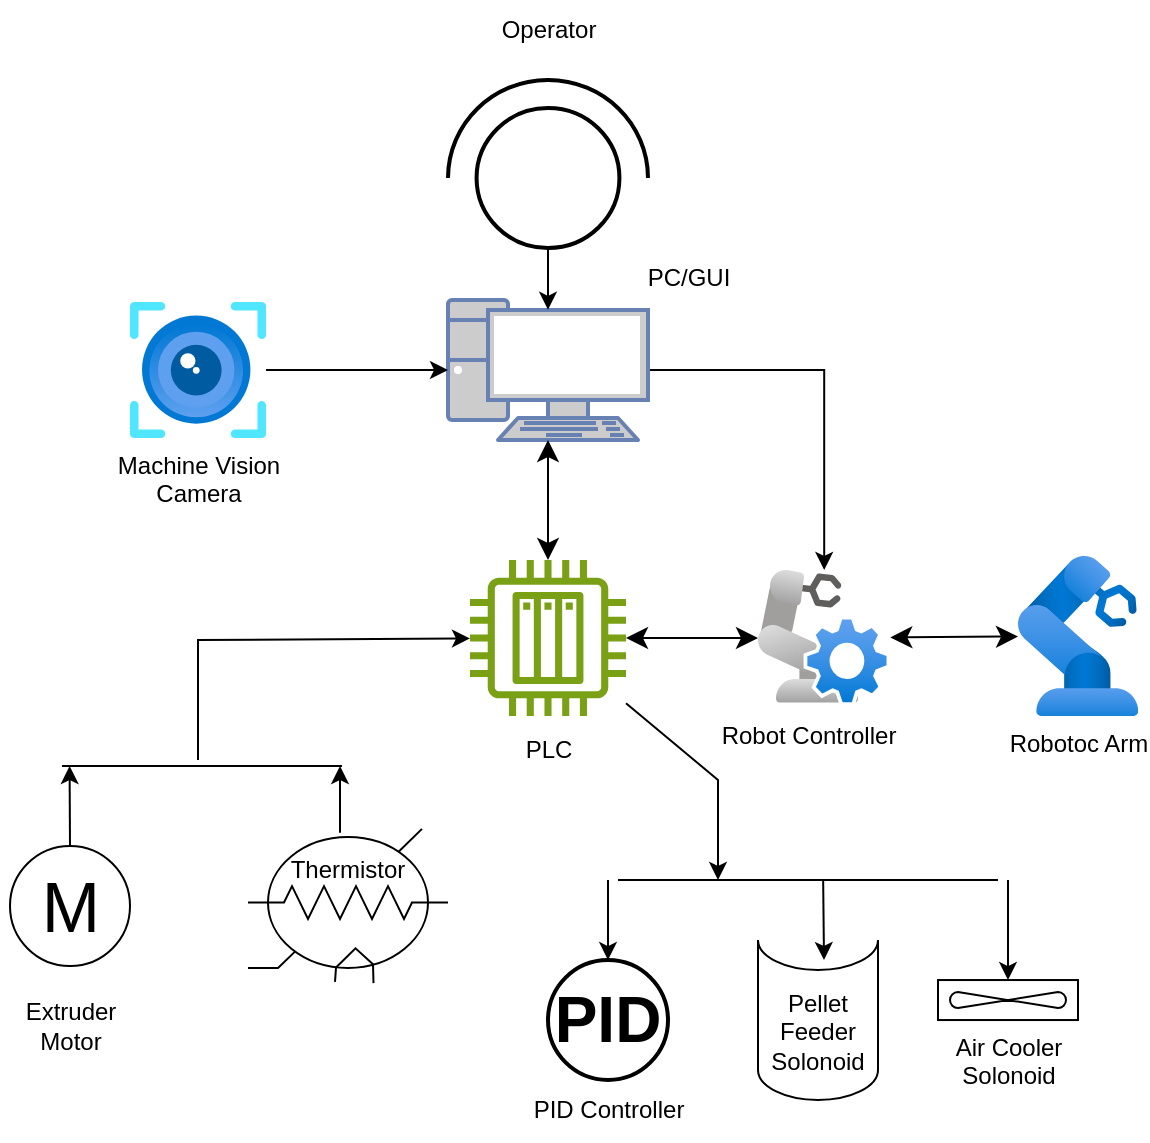 <mxfile version="24.7.5">
  <diagram name="Page-1" id="_oMAdmHaMSJ9Y0RZSQZ6">
    <mxGraphModel dx="1114" dy="1027" grid="1" gridSize="10" guides="1" tooltips="1" connect="1" arrows="1" fold="1" page="1" pageScale="1" pageWidth="600" pageHeight="600" math="0" shadow="0">
      <root>
        <mxCell id="0" />
        <mxCell id="1" parent="0" />
        <mxCell id="IkPdrwCzYwlicsJ2BRZx-9" style="edgeStyle=orthogonalEdgeStyle;rounded=0;orthogonalLoop=1;jettySize=auto;html=1;exitX=1;exitY=0.5;exitDx=0;exitDy=0;exitPerimeter=0;" edge="1" parent="1" source="IkPdrwCzYwlicsJ2BRZx-1" target="IkPdrwCzYwlicsJ2BRZx-3">
          <mxGeometry relative="1" as="geometry" />
        </mxCell>
        <mxCell id="IkPdrwCzYwlicsJ2BRZx-1" value="" style="fontColor=#0066CC;verticalAlign=top;verticalLabelPosition=bottom;labelPosition=center;align=center;html=1;outlineConnect=0;fillColor=#CCCCCC;strokeColor=#6881B3;gradientColor=none;gradientDirection=north;strokeWidth=2;shape=mxgraph.networks.pc;" vertex="1" parent="1">
          <mxGeometry x="239" y="160" width="100" height="70" as="geometry" />
        </mxCell>
        <mxCell id="IkPdrwCzYwlicsJ2BRZx-2" value="" style="sketch=0;outlineConnect=0;fontColor=#232F3E;gradientColor=none;fillColor=#7AA116;strokeColor=none;dashed=0;verticalLabelPosition=bottom;verticalAlign=top;align=center;html=1;fontSize=12;fontStyle=0;aspect=fixed;pointerEvents=1;shape=mxgraph.aws4.iot_thing_plc;" vertex="1" parent="1">
          <mxGeometry x="250" y="290" width="78" height="78" as="geometry" />
        </mxCell>
        <mxCell id="IkPdrwCzYwlicsJ2BRZx-3" value="" style="image;aspect=fixed;html=1;points=[];align=center;fontSize=12;image=img/lib/azure2/other/Defender_Robot_Controller.svg;" vertex="1" parent="1">
          <mxGeometry x="394" y="295" width="66.16" height="68" as="geometry" />
        </mxCell>
        <mxCell id="IkPdrwCzYwlicsJ2BRZx-4" value="Robotoc Arm" style="image;aspect=fixed;html=1;points=[];align=center;fontSize=12;image=img/lib/azure2/other/Defender_Industrial_Robot.svg;" vertex="1" parent="1">
          <mxGeometry x="524" y="288" width="60.1" height="80" as="geometry" />
        </mxCell>
        <mxCell id="IkPdrwCzYwlicsJ2BRZx-5" value="Machine Vision&lt;div&gt;Camera&lt;/div&gt;" style="image;aspect=fixed;html=1;points=[];align=center;fontSize=12;image=img/lib/azure2/ai_machine_learning/Computer_Vision.svg;" vertex="1" parent="1">
          <mxGeometry x="80" y="161" width="68" height="68" as="geometry" />
        </mxCell>
        <mxCell id="IkPdrwCzYwlicsJ2BRZx-11" value="" style="edgeStyle=none;orthogonalLoop=1;jettySize=auto;html=1;endArrow=classic;startArrow=classic;endSize=8;startSize=8;rounded=0;entryX=0.5;entryY=1;entryDx=0;entryDy=0;entryPerimeter=0;" edge="1" parent="1" source="IkPdrwCzYwlicsJ2BRZx-2" target="IkPdrwCzYwlicsJ2BRZx-1">
          <mxGeometry width="100" relative="1" as="geometry">
            <mxPoint x="34" y="-50" as="sourcePoint" />
            <mxPoint x="134" y="-50" as="targetPoint" />
            <Array as="points" />
          </mxGeometry>
        </mxCell>
        <mxCell id="IkPdrwCzYwlicsJ2BRZx-13" value="" style="edgeStyle=none;orthogonalLoop=1;jettySize=auto;html=1;endArrow=classic;startArrow=classic;endSize=8;startSize=8;rounded=0;" edge="1" parent="1" source="IkPdrwCzYwlicsJ2BRZx-2" target="IkPdrwCzYwlicsJ2BRZx-3">
          <mxGeometry width="100" relative="1" as="geometry">
            <mxPoint x="284" y="460" as="sourcePoint" />
            <mxPoint x="384" y="460" as="targetPoint" />
            <Array as="points" />
          </mxGeometry>
        </mxCell>
        <mxCell id="IkPdrwCzYwlicsJ2BRZx-51" style="edgeStyle=none;rounded=0;orthogonalLoop=1;jettySize=auto;html=1;exitX=0.5;exitY=0;exitDx=0;exitDy=0;" edge="1" parent="1" source="IkPdrwCzYwlicsJ2BRZx-16">
          <mxGeometry relative="1" as="geometry">
            <mxPoint x="49.793" y="393" as="targetPoint" />
          </mxGeometry>
        </mxCell>
        <mxCell id="IkPdrwCzYwlicsJ2BRZx-16" value="M" style="verticalLabelPosition=middle;shadow=0;dashed=0;align=center;html=1;verticalAlign=middle;strokeWidth=1;shape=ellipse;aspect=fixed;fontSize=35;" vertex="1" parent="1">
          <mxGeometry x="20" y="433" width="60" height="60" as="geometry" />
        </mxCell>
        <mxCell id="IkPdrwCzYwlicsJ2BRZx-18" value="&lt;div&gt;&lt;br&gt;&lt;/div&gt;&lt;div&gt;&lt;span style=&quot;background-color: initial;&quot;&gt;Thermistor&lt;/span&gt;&lt;br&gt;&lt;/div&gt;" style="shape=mxgraph.electrical.abstract.thermistor_with_independent_integral_heater;html=1;shadow=0;dashed=0;strokeWidth=1;align=center;overflow=fill;fontSize=12;" vertex="1" parent="1">
          <mxGeometry x="139" y="424.44" width="100" height="77.12" as="geometry" />
        </mxCell>
        <mxCell id="IkPdrwCzYwlicsJ2BRZx-22" value="" style="edgeStyle=none;orthogonalLoop=1;jettySize=auto;html=1;endArrow=classic;startArrow=classic;endSize=8;startSize=8;rounded=0;" edge="1" parent="1" source="IkPdrwCzYwlicsJ2BRZx-3" target="IkPdrwCzYwlicsJ2BRZx-4">
          <mxGeometry width="100" relative="1" as="geometry">
            <mxPoint x="454" y="380" as="sourcePoint" />
            <mxPoint x="554" y="380" as="targetPoint" />
            <Array as="points" />
          </mxGeometry>
        </mxCell>
        <mxCell id="IkPdrwCzYwlicsJ2BRZx-25" value="" style="edgeStyle=none;orthogonalLoop=1;jettySize=auto;html=1;rounded=0;entryX=0;entryY=0.5;entryDx=0;entryDy=0;entryPerimeter=0;" edge="1" parent="1" source="IkPdrwCzYwlicsJ2BRZx-5" target="IkPdrwCzYwlicsJ2BRZx-1">
          <mxGeometry width="100" relative="1" as="geometry">
            <mxPoint x="134" y="100" as="sourcePoint" />
            <mxPoint x="234" y="100" as="targetPoint" />
            <Array as="points" />
          </mxGeometry>
        </mxCell>
        <mxCell id="IkPdrwCzYwlicsJ2BRZx-26" value="" style="verticalLabelPosition=bottom;html=1;verticalAlign=top;strokeWidth=2;shape=mxgraph.lean_mapping.operator;rotation=-180;" vertex="1" parent="1">
          <mxGeometry x="239" y="50" width="100" height="84" as="geometry" />
        </mxCell>
        <mxCell id="IkPdrwCzYwlicsJ2BRZx-27" style="edgeStyle=orthogonalEdgeStyle;rounded=0;orthogonalLoop=1;jettySize=auto;html=1;exitX=0.5;exitY=0;exitDx=0;exitDy=0;exitPerimeter=0;entryX=0.5;entryY=0.07;entryDx=0;entryDy=0;entryPerimeter=0;" edge="1" parent="1" source="IkPdrwCzYwlicsJ2BRZx-26" target="IkPdrwCzYwlicsJ2BRZx-1">
          <mxGeometry relative="1" as="geometry" />
        </mxCell>
        <mxCell id="IkPdrwCzYwlicsJ2BRZx-30" value="Robot Controller" style="text;html=1;align=center;verticalAlign=middle;resizable=0;points=[];autosize=1;strokeColor=none;fillColor=none;" vertex="1" parent="1">
          <mxGeometry x="364" y="363" width="110" height="30" as="geometry" />
        </mxCell>
        <mxCell id="IkPdrwCzYwlicsJ2BRZx-32" value="PLC" style="text;html=1;align=center;verticalAlign=middle;resizable=0;points=[];autosize=1;strokeColor=none;fillColor=none;" vertex="1" parent="1">
          <mxGeometry x="264" y="370" width="50" height="30" as="geometry" />
        </mxCell>
        <mxCell id="IkPdrwCzYwlicsJ2BRZx-33" value="Operator" style="text;html=1;align=center;verticalAlign=middle;resizable=0;points=[];autosize=1;strokeColor=none;fillColor=none;" vertex="1" parent="1">
          <mxGeometry x="254" y="10" width="70" height="30" as="geometry" />
        </mxCell>
        <mxCell id="IkPdrwCzYwlicsJ2BRZx-34" value="PC/GUI" style="text;html=1;align=center;verticalAlign=middle;resizable=0;points=[];autosize=1;strokeColor=none;fillColor=none;" vertex="1" parent="1">
          <mxGeometry x="329" y="134" width="60" height="30" as="geometry" />
        </mxCell>
        <mxCell id="IkPdrwCzYwlicsJ2BRZx-35" value="Pellet Feeder&lt;div&gt;Solonoid&lt;/div&gt;" style="shape=cylinder3;whiteSpace=wrap;html=1;boundedLbl=1;backgroundOutline=1;size=15;lid=0;" vertex="1" parent="1">
          <mxGeometry x="394" y="480" width="60" height="80" as="geometry" />
        </mxCell>
        <mxCell id="IkPdrwCzYwlicsJ2BRZx-38" value="Air Cooler&lt;div&gt;Solonoid&lt;/div&gt;" style="verticalLabelPosition=bottom;outlineConnect=0;align=center;dashed=0;html=1;verticalAlign=top;shape=mxgraph.pid.misc.air_cooler;" vertex="1" parent="1">
          <mxGeometry x="484" y="500.02" width="70" height="20" as="geometry" />
        </mxCell>
        <mxCell id="IkPdrwCzYwlicsJ2BRZx-40" value="&lt;b&gt;&lt;font style=&quot;font-size: 32px;&quot;&gt;PID&lt;/font&gt;&lt;/b&gt;" style="strokeWidth=2;html=1;shape=mxgraph.flowchart.start_2;whiteSpace=wrap;" vertex="1" parent="1">
          <mxGeometry x="289" y="490.02" width="60" height="59.99" as="geometry" />
        </mxCell>
        <mxCell id="IkPdrwCzYwlicsJ2BRZx-43" value="" style="edgeStyle=none;orthogonalLoop=1;jettySize=auto;html=1;rounded=0;" edge="1" parent="1" source="IkPdrwCzYwlicsJ2BRZx-2">
          <mxGeometry width="100" relative="1" as="geometry">
            <mxPoint x="274" y="550" as="sourcePoint" />
            <mxPoint x="374" y="450" as="targetPoint" />
            <Array as="points">
              <mxPoint x="374" y="400" />
            </Array>
          </mxGeometry>
        </mxCell>
        <mxCell id="IkPdrwCzYwlicsJ2BRZx-44" value="" style="endArrow=none;html=1;rounded=0;" edge="1" parent="1">
          <mxGeometry width="50" height="50" relative="1" as="geometry">
            <mxPoint x="324" y="450" as="sourcePoint" />
            <mxPoint x="514" y="450" as="targetPoint" />
          </mxGeometry>
        </mxCell>
        <mxCell id="IkPdrwCzYwlicsJ2BRZx-45" value="" style="edgeStyle=none;orthogonalLoop=1;jettySize=auto;html=1;rounded=0;" edge="1" parent="1">
          <mxGeometry width="100" relative="1" as="geometry">
            <mxPoint x="426.58" y="450.02" as="sourcePoint" />
            <mxPoint x="427" y="490" as="targetPoint" />
            <Array as="points" />
          </mxGeometry>
        </mxCell>
        <mxCell id="IkPdrwCzYwlicsJ2BRZx-46" value="" style="edgeStyle=none;orthogonalLoop=1;jettySize=auto;html=1;rounded=0;" edge="1" parent="1" target="IkPdrwCzYwlicsJ2BRZx-40">
          <mxGeometry width="100" relative="1" as="geometry">
            <mxPoint x="319" y="450" as="sourcePoint" />
            <mxPoint x="424" y="470" as="targetPoint" />
            <Array as="points" />
          </mxGeometry>
        </mxCell>
        <mxCell id="IkPdrwCzYwlicsJ2BRZx-48" value="" style="edgeStyle=none;orthogonalLoop=1;jettySize=auto;html=1;rounded=0;" edge="1" parent="1" target="IkPdrwCzYwlicsJ2BRZx-38">
          <mxGeometry width="100" relative="1" as="geometry">
            <mxPoint x="519" y="450" as="sourcePoint" />
            <mxPoint x="584" y="470" as="targetPoint" />
            <Array as="points" />
          </mxGeometry>
        </mxCell>
        <mxCell id="IkPdrwCzYwlicsJ2BRZx-50" value="" style="endArrow=none;html=1;rounded=0;" edge="1" parent="1">
          <mxGeometry width="50" height="50" relative="1" as="geometry">
            <mxPoint x="46" y="393" as="sourcePoint" />
            <mxPoint x="186" y="393" as="targetPoint" />
          </mxGeometry>
        </mxCell>
        <mxCell id="IkPdrwCzYwlicsJ2BRZx-52" value="" style="edgeStyle=none;orthogonalLoop=1;jettySize=auto;html=1;rounded=0;exitX=0.46;exitY=0.025;exitDx=0;exitDy=0;exitPerimeter=0;" edge="1" parent="1" source="IkPdrwCzYwlicsJ2BRZx-18">
          <mxGeometry width="100" relative="1" as="geometry">
            <mxPoint x="154" y="373" as="sourcePoint" />
            <mxPoint x="185" y="393" as="targetPoint" />
            <Array as="points" />
          </mxGeometry>
        </mxCell>
        <mxCell id="IkPdrwCzYwlicsJ2BRZx-53" value="" style="edgeStyle=none;orthogonalLoop=1;jettySize=auto;html=1;rounded=0;" edge="1" parent="1" target="IkPdrwCzYwlicsJ2BRZx-2">
          <mxGeometry width="100" relative="1" as="geometry">
            <mxPoint x="114" y="390" as="sourcePoint" />
            <mxPoint x="194" y="400" as="targetPoint" />
            <Array as="points">
              <mxPoint x="114" y="330" />
            </Array>
          </mxGeometry>
        </mxCell>
        <mxCell id="IkPdrwCzYwlicsJ2BRZx-54" value="&lt;div&gt;Extruder&lt;/div&gt;&lt;div&gt;Motor&lt;/div&gt;" style="text;html=1;align=center;verticalAlign=middle;resizable=0;points=[];autosize=1;strokeColor=none;fillColor=none;" vertex="1" parent="1">
          <mxGeometry x="15" y="503" width="70" height="40" as="geometry" />
        </mxCell>
        <mxCell id="IkPdrwCzYwlicsJ2BRZx-55" value="PID Controller" style="text;html=1;align=center;verticalAlign=middle;resizable=0;points=[];autosize=1;strokeColor=none;fillColor=none;" vertex="1" parent="1">
          <mxGeometry x="269" y="550.01" width="100" height="30" as="geometry" />
        </mxCell>
      </root>
    </mxGraphModel>
  </diagram>
</mxfile>
